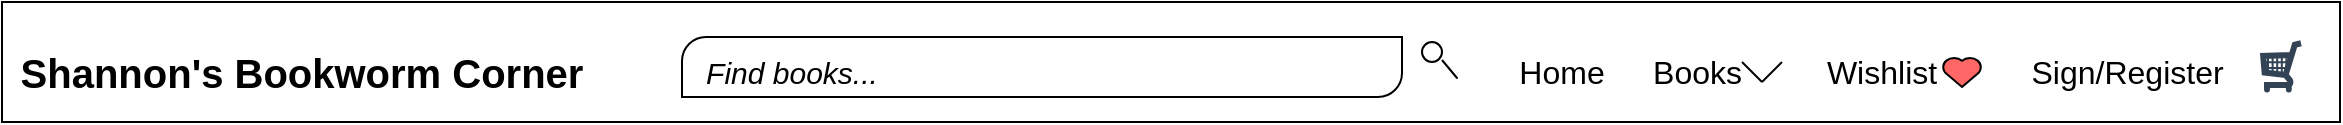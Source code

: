 <mxfile version="13.9.2" type="github">
  <diagram id="RJK-jKufAWOWUmZ6hXpm" name="Page-1">
    <mxGraphModel dx="1483" dy="783" grid="1" gridSize="10" guides="1" tooltips="1" connect="1" arrows="1" fold="1" page="1" pageScale="1" pageWidth="1169" pageHeight="827" math="0" shadow="0">
      <root>
        <mxCell id="0" />
        <mxCell id="1" parent="0" />
        <mxCell id="vI-H8E_BASd690M0DVD9-1" value="" style="rounded=0;whiteSpace=wrap;html=1;" vertex="1" parent="1">
          <mxGeometry width="1169" height="60" as="geometry" />
        </mxCell>
        <mxCell id="vI-H8E_BASd690M0DVD9-3" value="&lt;font size=&quot;1&quot;&gt;&lt;b style=&quot;font-size: 20px&quot;&gt;Shannon&#39;s Bookworm Corner&lt;/b&gt;&lt;/font&gt;" style="text;html=1;strokeColor=none;fillColor=none;align=center;verticalAlign=middle;whiteSpace=wrap;rounded=0;" vertex="1" parent="1">
          <mxGeometry y="20" width="300" height="30" as="geometry" />
        </mxCell>
        <mxCell id="vI-H8E_BASd690M0DVD9-8" value="&lt;font style=&quot;font-size: 16px&quot;&gt;Home&lt;/font&gt;" style="text;html=1;strokeColor=none;fillColor=none;align=center;verticalAlign=middle;whiteSpace=wrap;rounded=0;" vertex="1" parent="1">
          <mxGeometry x="760" y="25" width="40" height="20" as="geometry" />
        </mxCell>
        <mxCell id="vI-H8E_BASd690M0DVD9-9" value="&lt;font style=&quot;font-size: 16px&quot;&gt;Books&amp;nbsp;&lt;/font&gt;" style="text;html=1;strokeColor=none;fillColor=none;align=center;verticalAlign=middle;whiteSpace=wrap;rounded=0;" vertex="1" parent="1">
          <mxGeometry x="830" y="25" width="40" height="20" as="geometry" />
        </mxCell>
        <mxCell id="vI-H8E_BASd690M0DVD9-10" value="&lt;font style=&quot;font-size: 16px&quot;&gt;Wishlist&lt;/font&gt;" style="text;html=1;strokeColor=none;fillColor=none;align=center;verticalAlign=middle;whiteSpace=wrap;rounded=0;" vertex="1" parent="1">
          <mxGeometry x="920" y="25" width="40" height="20" as="geometry" />
        </mxCell>
        <mxCell id="vI-H8E_BASd690M0DVD9-11" value="&lt;font style=&quot;font-size: 16px&quot;&gt;Sign/Register&amp;nbsp;&lt;/font&gt;" style="text;html=1;strokeColor=none;fillColor=none;align=center;verticalAlign=middle;whiteSpace=wrap;rounded=0;" vertex="1" parent="1">
          <mxGeometry x="1030" y="25" width="70" height="20" as="geometry" />
        </mxCell>
        <mxCell id="vI-H8E_BASd690M0DVD9-24" value="" style="endArrow=none;html=1;" edge="1" parent="1">
          <mxGeometry width="50" height="50" relative="1" as="geometry">
            <mxPoint x="880" y="40" as="sourcePoint" />
            <mxPoint x="890" y="30" as="targetPoint" />
          </mxGeometry>
        </mxCell>
        <mxCell id="vI-H8E_BASd690M0DVD9-25" value="" style="endArrow=none;html=1;" edge="1" parent="1">
          <mxGeometry width="50" height="50" relative="1" as="geometry">
            <mxPoint x="870" y="30" as="sourcePoint" />
            <mxPoint x="880" y="40" as="targetPoint" />
          </mxGeometry>
        </mxCell>
        <mxCell id="vI-H8E_BASd690M0DVD9-26" value="" style="verticalLabelPosition=bottom;verticalAlign=top;html=1;shape=mxgraph.basic.heart;fillColor=#FF6666;" vertex="1" parent="1">
          <mxGeometry x="970" y="27.5" width="20" height="15" as="geometry" />
        </mxCell>
        <mxCell id="vI-H8E_BASd690M0DVD9-30" value="" style="verticalLabelPosition=bottom;verticalAlign=top;html=1;shape=mxgraph.basic.diag_round_rect;dx=6;" vertex="1" parent="1">
          <mxGeometry x="340" y="17.5" width="360" height="30" as="geometry" />
        </mxCell>
        <mxCell id="vI-H8E_BASd690M0DVD9-31" value="" style="ellipse;whiteSpace=wrap;html=1;aspect=fixed;" vertex="1" parent="1">
          <mxGeometry x="710" y="20" width="10" height="10" as="geometry" />
        </mxCell>
        <mxCell id="vI-H8E_BASd690M0DVD9-33" value="" style="endArrow=none;html=1;" edge="1" parent="1">
          <mxGeometry width="50" height="50" relative="1" as="geometry">
            <mxPoint x="720" y="29" as="sourcePoint" />
            <mxPoint x="720" y="29" as="targetPoint" />
            <Array as="points">
              <mxPoint x="730" y="41" />
            </Array>
          </mxGeometry>
        </mxCell>
        <mxCell id="vI-H8E_BASd690M0DVD9-43" value="&lt;font style=&quot;font-size: 15px&quot;&gt;&lt;i&gt;Find books...&lt;/i&gt;&lt;/font&gt;" style="text;html=1;strokeColor=none;fillColor=none;align=center;verticalAlign=middle;whiteSpace=wrap;rounded=0;" vertex="1" parent="1">
          <mxGeometry x="340" y="25" width="110" height="20" as="geometry" />
        </mxCell>
        <mxCell id="vI-H8E_BASd690M0DVD9-45" style="edgeStyle=orthogonalEdgeStyle;rounded=0;orthogonalLoop=1;jettySize=auto;html=1;exitX=0.5;exitY=1;exitDx=0;exitDy=0;" edge="1" parent="1" source="vI-H8E_BASd690M0DVD9-43" target="vI-H8E_BASd690M0DVD9-43">
          <mxGeometry relative="1" as="geometry" />
        </mxCell>
        <mxCell id="vI-H8E_BASd690M0DVD9-47" value="" style="verticalLabelPosition=bottom;shadow=0;dashed=0;align=center;html=1;verticalAlign=top;strokeWidth=1;shape=mxgraph.mockup.misc.shoppingCart;strokeColor=#314354;fillColor=#647687;fontColor=#ffffff;" vertex="1" parent="1">
          <mxGeometry x="1130" y="20" width="20" height="25" as="geometry" />
        </mxCell>
      </root>
    </mxGraphModel>
  </diagram>
</mxfile>
